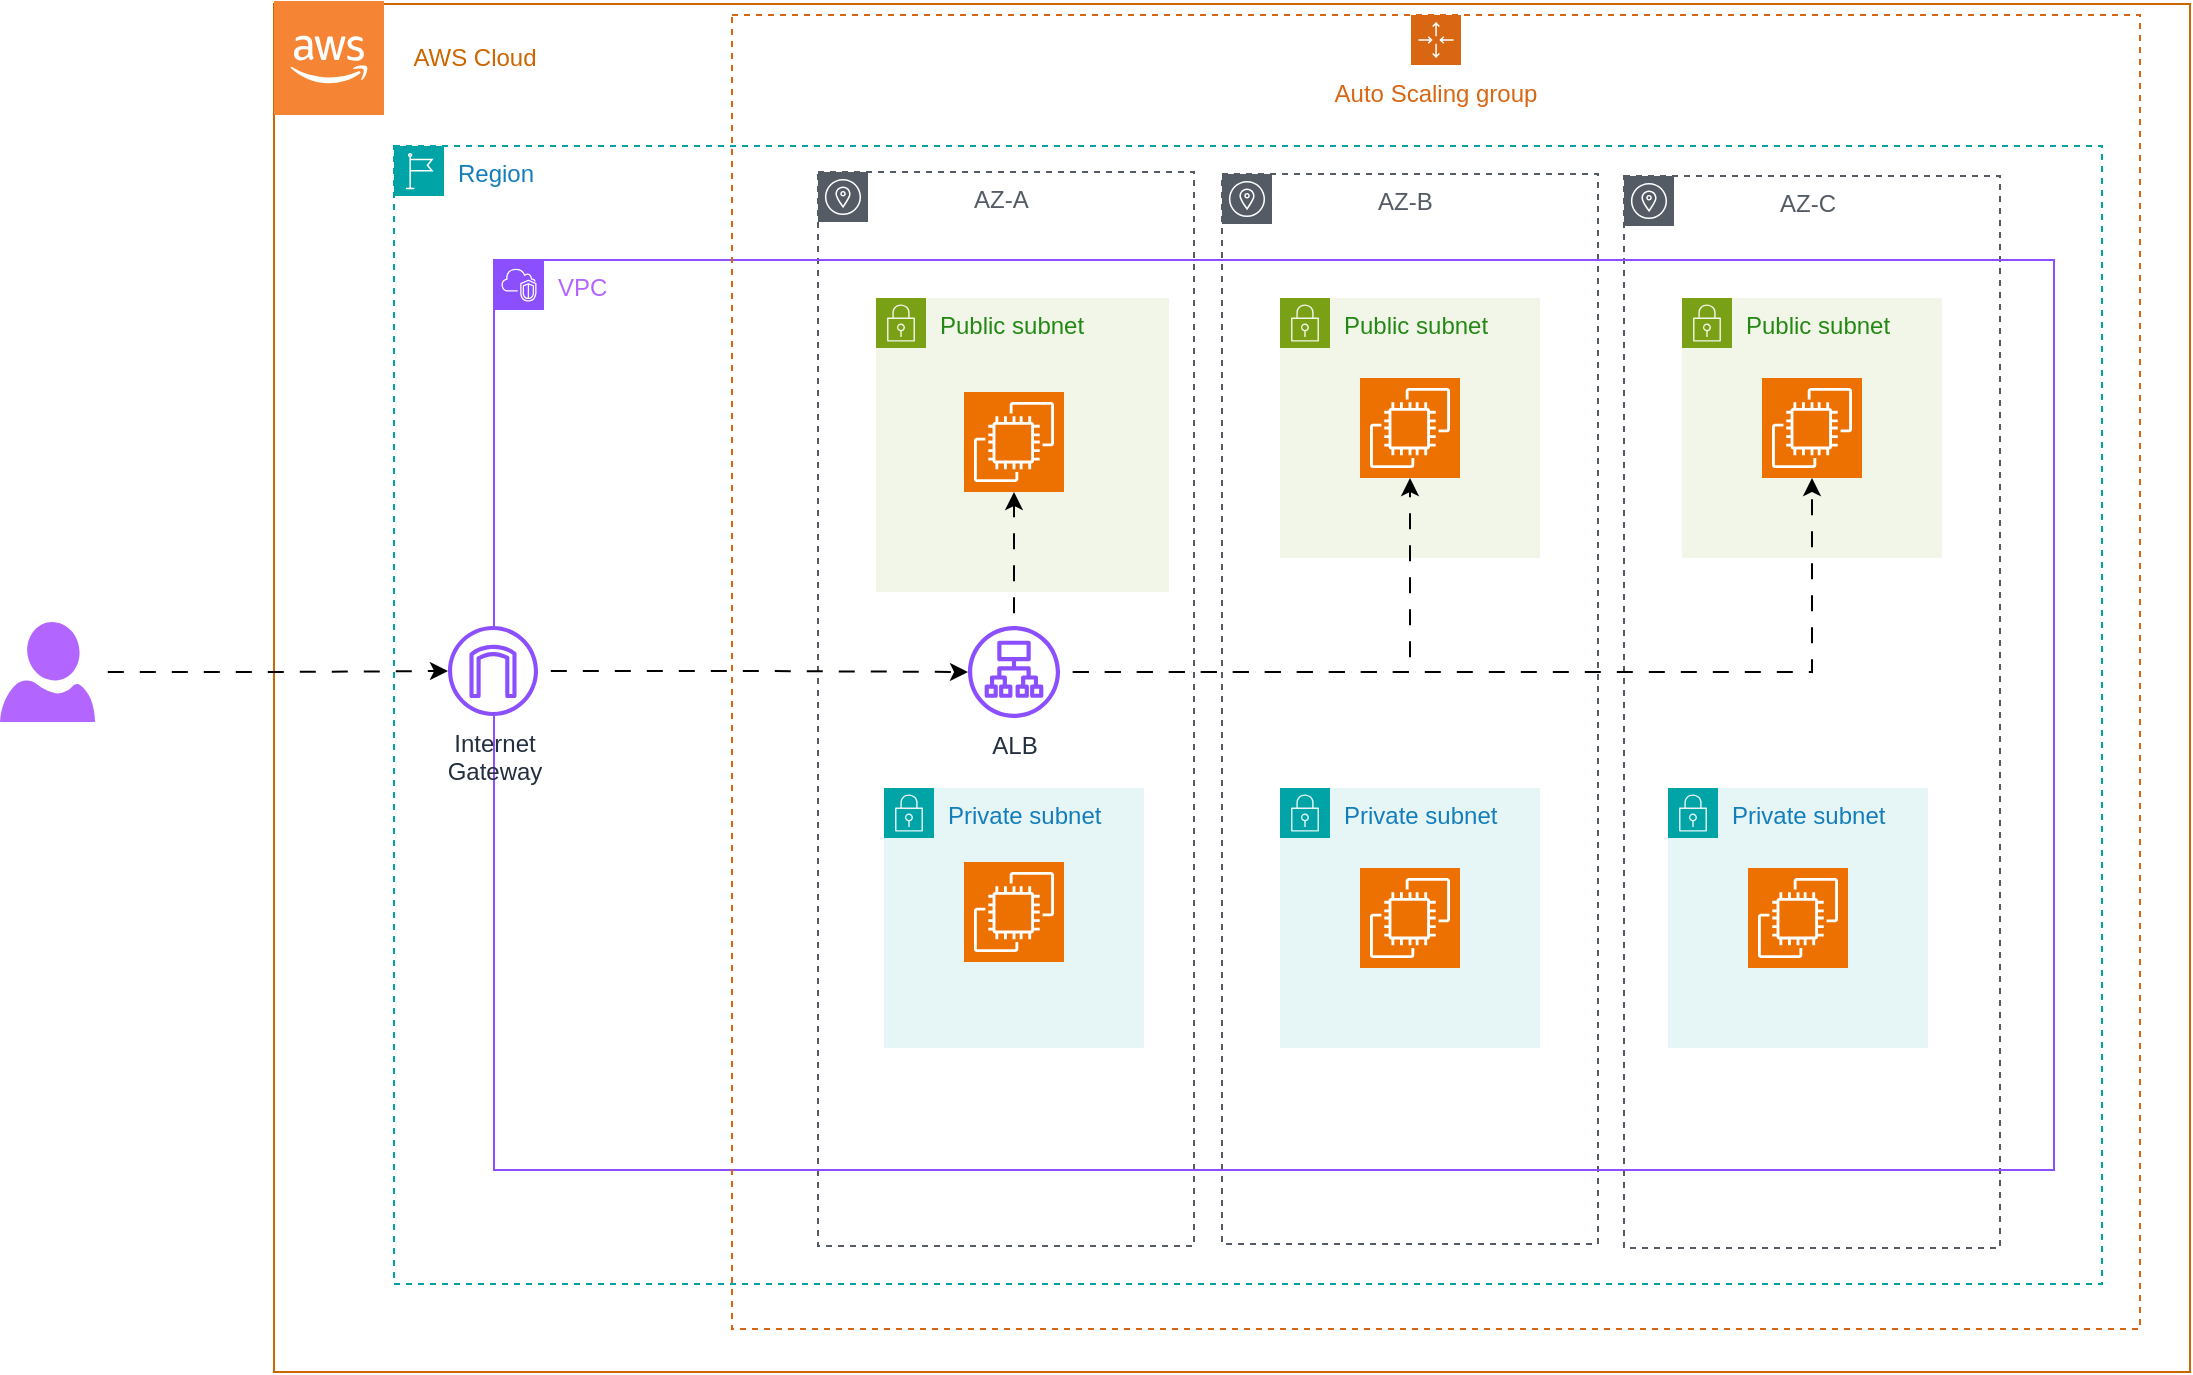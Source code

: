 <mxfile version="24.8.3">
  <diagram name="Página-1" id="uSkNpw8BuNfSK62BCEMQ">
    <mxGraphModel dx="1638" dy="718" grid="0" gridSize="10" guides="1" tooltips="1" connect="1" arrows="1" fold="1" page="0" pageScale="1" pageWidth="827" pageHeight="1169" math="0" shadow="0">
      <root>
        <mxCell id="0" />
        <mxCell id="1" parent="0" />
        <mxCell id="0DG5IYp1Fp3jWWb6eqnT-2" value="" style="rounded=0;whiteSpace=wrap;html=1;fillColor=none;strokeColor=#CC6600;" vertex="1" parent="1">
          <mxGeometry x="15" y="126" width="958" height="684" as="geometry" />
        </mxCell>
        <mxCell id="0DG5IYp1Fp3jWWb6eqnT-1" value="" style="outlineConnect=0;dashed=0;verticalLabelPosition=bottom;verticalAlign=top;align=center;html=1;shape=mxgraph.aws3.cloud_2;fillColor=#F58534;gradientColor=none;" vertex="1" parent="1">
          <mxGeometry x="15" y="124.5" width="55" height="57" as="geometry" />
        </mxCell>
        <mxCell id="0DG5IYp1Fp3jWWb6eqnT-3" value="Region" style="points=[[0,0],[0.25,0],[0.5,0],[0.75,0],[1,0],[1,0.25],[1,0.5],[1,0.75],[1,1],[0.75,1],[0.5,1],[0.25,1],[0,1],[0,0.75],[0,0.5],[0,0.25]];outlineConnect=0;gradientColor=none;html=1;whiteSpace=wrap;fontSize=12;fontStyle=0;container=0;pointerEvents=0;collapsible=0;recursiveResize=0;shape=mxgraph.aws4.group;grIcon=mxgraph.aws4.group_region;strokeColor=#00A4A6;fillColor=none;verticalAlign=top;align=left;spacingLeft=30;fontColor=#147EBA;dashed=1;" vertex="1" parent="1">
          <mxGeometry x="75" y="197" width="854" height="569" as="geometry" />
        </mxCell>
        <mxCell id="0DG5IYp1Fp3jWWb6eqnT-27" style="edgeStyle=orthogonalEdgeStyle;rounded=0;orthogonalLoop=1;jettySize=auto;html=1;flowAnimation=1;" edge="1" parent="1" source="0DG5IYp1Fp3jWWb6eqnT-4" target="0DG5IYp1Fp3jWWb6eqnT-15">
          <mxGeometry relative="1" as="geometry" />
        </mxCell>
        <mxCell id="0DG5IYp1Fp3jWWb6eqnT-4" value="" style="verticalLabelPosition=bottom;html=1;verticalAlign=top;align=center;strokeColor=none;fillColor=#B266FF;shape=mxgraph.azure.user;" vertex="1" parent="1">
          <mxGeometry x="-122" y="435" width="47.5" height="50" as="geometry" />
        </mxCell>
        <mxCell id="0DG5IYp1Fp3jWWb6eqnT-5" value="&amp;nbsp; &amp;nbsp; &amp;nbsp; &amp;nbsp; &amp;nbsp; &amp;nbsp; &amp;nbsp; AZ-A" style="sketch=0;outlineConnect=0;gradientColor=none;html=1;whiteSpace=wrap;fontSize=12;fontStyle=0;shape=mxgraph.aws4.group;grIcon=mxgraph.aws4.group_availability_zone;strokeColor=#545B64;fillColor=none;verticalAlign=top;align=left;spacingLeft=30;fontColor=#545B64;dashed=1;" vertex="1" parent="1">
          <mxGeometry x="287" y="210" width="188" height="537" as="geometry" />
        </mxCell>
        <mxCell id="0DG5IYp1Fp3jWWb6eqnT-6" value="&amp;nbsp; &amp;nbsp; &amp;nbsp; &amp;nbsp; &amp;nbsp; &amp;nbsp; &amp;nbsp; AZ-B" style="sketch=0;outlineConnect=0;gradientColor=none;html=1;whiteSpace=wrap;fontSize=12;fontStyle=0;shape=mxgraph.aws4.group;grIcon=mxgraph.aws4.group_availability_zone;strokeColor=#545B64;fillColor=none;verticalAlign=top;align=left;spacingLeft=30;fontColor=#545B64;dashed=1;" vertex="1" parent="1">
          <mxGeometry x="489" y="211" width="188" height="535" as="geometry" />
        </mxCell>
        <mxCell id="0DG5IYp1Fp3jWWb6eqnT-7" value="&amp;nbsp; &amp;nbsp; &amp;nbsp; &amp;nbsp; &amp;nbsp; &amp;nbsp; &amp;nbsp; AZ-C" style="sketch=0;outlineConnect=0;gradientColor=none;html=1;whiteSpace=wrap;fontSize=12;fontStyle=0;shape=mxgraph.aws4.group;grIcon=mxgraph.aws4.group_availability_zone;strokeColor=#545B64;fillColor=none;verticalAlign=top;align=left;spacingLeft=30;fontColor=#545B64;dashed=1;" vertex="1" parent="1">
          <mxGeometry x="690" y="212" width="188" height="536" as="geometry" />
        </mxCell>
        <mxCell id="0DG5IYp1Fp3jWWb6eqnT-9" value="Public subnet" style="points=[[0,0],[0.25,0],[0.5,0],[0.75,0],[1,0],[1,0.25],[1,0.5],[1,0.75],[1,1],[0.75,1],[0.5,1],[0.25,1],[0,1],[0,0.75],[0,0.5],[0,0.25]];outlineConnect=0;gradientColor=none;html=1;whiteSpace=wrap;fontSize=12;fontStyle=0;container=1;pointerEvents=0;collapsible=0;recursiveResize=0;shape=mxgraph.aws4.group;grIcon=mxgraph.aws4.group_security_group;grStroke=0;strokeColor=#7AA116;fillColor=#F2F6E8;verticalAlign=top;align=left;spacingLeft=30;fontColor=#248814;dashed=0;" vertex="1" parent="1">
          <mxGeometry x="316" y="273" width="146.5" height="147" as="geometry" />
        </mxCell>
        <mxCell id="0DG5IYp1Fp3jWWb6eqnT-11" value="Public subnet" style="points=[[0,0],[0.25,0],[0.5,0],[0.75,0],[1,0],[1,0.25],[1,0.5],[1,0.75],[1,1],[0.75,1],[0.5,1],[0.25,1],[0,1],[0,0.75],[0,0.5],[0,0.25]];outlineConnect=0;gradientColor=none;html=1;whiteSpace=wrap;fontSize=12;fontStyle=0;container=1;pointerEvents=0;collapsible=0;recursiveResize=0;shape=mxgraph.aws4.group;grIcon=mxgraph.aws4.group_security_group;grStroke=0;strokeColor=#7AA116;fillColor=#F2F6E8;verticalAlign=top;align=left;spacingLeft=30;fontColor=#248814;dashed=0;" vertex="1" parent="1">
          <mxGeometry x="518" y="273" width="130" height="130" as="geometry" />
        </mxCell>
        <mxCell id="0DG5IYp1Fp3jWWb6eqnT-14" value="Public subnet" style="points=[[0,0],[0.25,0],[0.5,0],[0.75,0],[1,0],[1,0.25],[1,0.5],[1,0.75],[1,1],[0.75,1],[0.5,1],[0.25,1],[0,1],[0,0.75],[0,0.5],[0,0.25]];outlineConnect=0;gradientColor=none;html=1;whiteSpace=wrap;fontSize=12;fontStyle=0;container=1;pointerEvents=0;collapsible=0;recursiveResize=0;shape=mxgraph.aws4.group;grIcon=mxgraph.aws4.group_security_group;grStroke=0;strokeColor=#7AA116;fillColor=#F2F6E8;verticalAlign=top;align=left;spacingLeft=30;fontColor=#248814;dashed=0;" vertex="1" parent="1">
          <mxGeometry x="719" y="273" width="130" height="130" as="geometry" />
        </mxCell>
        <mxCell id="0DG5IYp1Fp3jWWb6eqnT-24" value="" style="sketch=0;points=[[0,0,0],[0.25,0,0],[0.5,0,0],[0.75,0,0],[1,0,0],[0,1,0],[0.25,1,0],[0.5,1,0],[0.75,1,0],[1,1,0],[0,0.25,0],[0,0.5,0],[0,0.75,0],[1,0.25,0],[1,0.5,0],[1,0.75,0]];outlineConnect=0;fontColor=#232F3E;fillColor=#ED7100;strokeColor=#ffffff;dashed=0;verticalLabelPosition=bottom;verticalAlign=top;align=center;html=1;fontSize=12;fontStyle=0;aspect=fixed;shape=mxgraph.aws4.resourceIcon;resIcon=mxgraph.aws4.ec2;" vertex="1" parent="0DG5IYp1Fp3jWWb6eqnT-14">
          <mxGeometry x="40" y="40" width="50" height="50" as="geometry" />
        </mxCell>
        <mxCell id="0DG5IYp1Fp3jWWb6eqnT-18" value="&lt;font color=&quot;#cc6600&quot;&gt;AWS Cloud&lt;/font&gt;" style="text;html=1;align=center;verticalAlign=middle;whiteSpace=wrap;rounded=0;" vertex="1" parent="1">
          <mxGeometry x="70" y="138" width="91" height="30" as="geometry" />
        </mxCell>
        <mxCell id="0DG5IYp1Fp3jWWb6eqnT-23" value="" style="sketch=0;points=[[0,0,0],[0.25,0,0],[0.5,0,0],[0.75,0,0],[1,0,0],[0,1,0],[0.25,1,0],[0.5,1,0],[0.75,1,0],[1,1,0],[0,0.25,0],[0,0.5,0],[0,0.75,0],[1,0.25,0],[1,0.5,0],[1,0.75,0]];outlineConnect=0;fontColor=#232F3E;fillColor=#ED7100;strokeColor=#ffffff;dashed=0;verticalLabelPosition=bottom;verticalAlign=top;align=center;html=1;fontSize=12;fontStyle=0;aspect=fixed;shape=mxgraph.aws4.resourceIcon;resIcon=mxgraph.aws4.ec2;" vertex="1" parent="1">
          <mxGeometry x="558" y="313" width="50" height="50" as="geometry" />
        </mxCell>
        <mxCell id="0DG5IYp1Fp3jWWb6eqnT-8" value="&lt;font color=&quot;#b266ff&quot;&gt;VPC&lt;/font&gt;" style="points=[[0,0],[0.25,0],[0.5,0],[0.75,0],[1,0],[1,0.25],[1,0.5],[1,0.75],[1,1],[0.75,1],[0.5,1],[0.25,1],[0,1],[0,0.75],[0,0.5],[0,0.25]];outlineConnect=0;gradientColor=none;html=1;whiteSpace=wrap;fontSize=12;fontStyle=0;container=1;pointerEvents=0;collapsible=0;recursiveResize=0;shape=mxgraph.aws4.group;grIcon=mxgraph.aws4.group_vpc2;strokeColor=#8C4FFF;fillColor=none;verticalAlign=top;align=left;spacingLeft=30;fontColor=#AAB7B8;dashed=0;" vertex="1" parent="1">
          <mxGeometry x="125" y="254" width="780" height="455" as="geometry" />
        </mxCell>
        <mxCell id="0DG5IYp1Fp3jWWb6eqnT-16" value="" style="ellipse;whiteSpace=wrap;html=1;aspect=fixed;fillColor=default;strokeColor=none;" vertex="1" parent="0DG5IYp1Fp3jWWb6eqnT-8">
          <mxGeometry x="-23" y="183" width="45" height="45" as="geometry" />
        </mxCell>
        <mxCell id="0DG5IYp1Fp3jWWb6eqnT-43" style="edgeStyle=orthogonalEdgeStyle;rounded=0;orthogonalLoop=1;jettySize=auto;html=1;flowAnimation=1;" edge="1" parent="0DG5IYp1Fp3jWWb6eqnT-8" source="0DG5IYp1Fp3jWWb6eqnT-15" target="0DG5IYp1Fp3jWWb6eqnT-42">
          <mxGeometry relative="1" as="geometry" />
        </mxCell>
        <mxCell id="0DG5IYp1Fp3jWWb6eqnT-15" value="Internet&lt;br&gt;Gateway" style="sketch=0;outlineConnect=0;fontColor=#232F3E;gradientColor=none;fillColor=#8C4FFF;strokeColor=none;dashed=0;verticalLabelPosition=bottom;verticalAlign=top;align=center;html=1;fontSize=12;fontStyle=0;aspect=fixed;pointerEvents=1;shape=mxgraph.aws4.internet_gateway;" vertex="1" parent="0DG5IYp1Fp3jWWb6eqnT-8">
          <mxGeometry x="-23" y="183" width="45" height="45" as="geometry" />
        </mxCell>
        <mxCell id="0DG5IYp1Fp3jWWb6eqnT-10" value="Private subnet" style="points=[[0,0],[0.25,0],[0.5,0],[0.75,0],[1,0],[1,0.25],[1,0.5],[1,0.75],[1,1],[0.75,1],[0.5,1],[0.25,1],[0,1],[0,0.75],[0,0.5],[0,0.25]];outlineConnect=0;gradientColor=none;html=1;whiteSpace=wrap;fontSize=12;fontStyle=0;container=1;pointerEvents=0;collapsible=0;recursiveResize=0;shape=mxgraph.aws4.group;grIcon=mxgraph.aws4.group_security_group;grStroke=0;strokeColor=#00A4A6;fillColor=#E6F6F7;verticalAlign=top;align=left;spacingLeft=30;fontColor=#147EBA;dashed=0;aspect=fixed;" vertex="1" parent="0DG5IYp1Fp3jWWb6eqnT-8">
          <mxGeometry x="195" y="264" width="130" height="130" as="geometry" />
        </mxCell>
        <mxCell id="0DG5IYp1Fp3jWWb6eqnT-19" value="" style="sketch=0;points=[[0,0,0],[0.25,0,0],[0.5,0,0],[0.75,0,0],[1,0,0],[0,1,0],[0.25,1,0],[0.5,1,0],[0.75,1,0],[1,1,0],[0,0.25,0],[0,0.5,0],[0,0.75,0],[1,0.25,0],[1,0.5,0],[1,0.75,0]];outlineConnect=0;fontColor=#232F3E;fillColor=#ED7100;strokeColor=#ffffff;dashed=0;verticalLabelPosition=bottom;verticalAlign=top;align=center;html=1;fontSize=12;fontStyle=0;aspect=fixed;shape=mxgraph.aws4.resourceIcon;resIcon=mxgraph.aws4.ec2;" vertex="1" parent="0DG5IYp1Fp3jWWb6eqnT-10">
          <mxGeometry x="40" y="37" width="50" height="50" as="geometry" />
        </mxCell>
        <mxCell id="0DG5IYp1Fp3jWWb6eqnT-12" value="Private subnet" style="points=[[0,0],[0.25,0],[0.5,0],[0.75,0],[1,0],[1,0.25],[1,0.5],[1,0.75],[1,1],[0.75,1],[0.5,1],[0.25,1],[0,1],[0,0.75],[0,0.5],[0,0.25]];outlineConnect=0;gradientColor=none;html=1;whiteSpace=wrap;fontSize=12;fontStyle=0;container=1;pointerEvents=0;collapsible=0;recursiveResize=0;shape=mxgraph.aws4.group;grIcon=mxgraph.aws4.group_security_group;grStroke=0;strokeColor=#00A4A6;fillColor=#E6F6F7;verticalAlign=top;align=left;spacingLeft=30;fontColor=#147EBA;dashed=0;aspect=fixed;" vertex="1" parent="0DG5IYp1Fp3jWWb6eqnT-8">
          <mxGeometry x="393" y="264" width="130" height="130" as="geometry" />
        </mxCell>
        <mxCell id="0DG5IYp1Fp3jWWb6eqnT-20" value="" style="sketch=0;points=[[0,0,0],[0.25,0,0],[0.5,0,0],[0.75,0,0],[1,0,0],[0,1,0],[0.25,1,0],[0.5,1,0],[0.75,1,0],[1,1,0],[0,0.25,0],[0,0.5,0],[0,0.75,0],[1,0.25,0],[1,0.5,0],[1,0.75,0]];outlineConnect=0;fontColor=#232F3E;fillColor=#ED7100;strokeColor=#ffffff;dashed=0;verticalLabelPosition=bottom;verticalAlign=top;align=center;html=1;fontSize=12;fontStyle=0;aspect=fixed;shape=mxgraph.aws4.resourceIcon;resIcon=mxgraph.aws4.ec2;" vertex="1" parent="0DG5IYp1Fp3jWWb6eqnT-12">
          <mxGeometry x="40" y="40" width="50" height="50" as="geometry" />
        </mxCell>
        <mxCell id="0DG5IYp1Fp3jWWb6eqnT-13" value="Private subnet" style="points=[[0,0],[0.25,0],[0.5,0],[0.75,0],[1,0],[1,0.25],[1,0.5],[1,0.75],[1,1],[0.75,1],[0.5,1],[0.25,1],[0,1],[0,0.75],[0,0.5],[0,0.25]];outlineConnect=0;gradientColor=none;html=1;whiteSpace=wrap;fontSize=12;fontStyle=0;container=1;pointerEvents=0;collapsible=0;recursiveResize=0;shape=mxgraph.aws4.group;grIcon=mxgraph.aws4.group_security_group;grStroke=0;strokeColor=#00A4A6;fillColor=#E6F6F7;verticalAlign=top;align=left;spacingLeft=30;fontColor=#147EBA;dashed=0;aspect=fixed;" vertex="1" parent="0DG5IYp1Fp3jWWb6eqnT-8">
          <mxGeometry x="587" y="264" width="130" height="130" as="geometry" />
        </mxCell>
        <mxCell id="0DG5IYp1Fp3jWWb6eqnT-21" value="" style="sketch=0;points=[[0,0,0],[0.25,0,0],[0.5,0,0],[0.75,0,0],[1,0,0],[0,1,0],[0.25,1,0],[0.5,1,0],[0.75,1,0],[1,1,0],[0,0.25,0],[0,0.5,0],[0,0.75,0],[1,0.25,0],[1,0.5,0],[1,0.75,0]];outlineConnect=0;fontColor=#232F3E;fillColor=#ED7100;strokeColor=#ffffff;dashed=0;verticalLabelPosition=bottom;verticalAlign=top;align=center;html=1;fontSize=12;fontStyle=0;aspect=fixed;shape=mxgraph.aws4.resourceIcon;resIcon=mxgraph.aws4.ec2;" vertex="1" parent="0DG5IYp1Fp3jWWb6eqnT-13">
          <mxGeometry x="40" y="40" width="50" height="50" as="geometry" />
        </mxCell>
        <mxCell id="0DG5IYp1Fp3jWWb6eqnT-42" value="ALB" style="sketch=0;outlineConnect=0;fontColor=#232F3E;gradientColor=none;fillColor=#8C4FFF;strokeColor=none;dashed=0;verticalLabelPosition=bottom;verticalAlign=top;align=center;html=1;fontSize=12;fontStyle=0;aspect=fixed;pointerEvents=1;shape=mxgraph.aws4.application_load_balancer;" vertex="1" parent="0DG5IYp1Fp3jWWb6eqnT-8">
          <mxGeometry x="237" y="183" width="46" height="46" as="geometry" />
        </mxCell>
        <mxCell id="0DG5IYp1Fp3jWWb6eqnT-45" style="edgeStyle=orthogonalEdgeStyle;rounded=0;orthogonalLoop=1;jettySize=auto;html=1;entryX=0.5;entryY=1;entryDx=0;entryDy=0;entryPerimeter=0;flowAnimation=1;" edge="1" parent="1" source="0DG5IYp1Fp3jWWb6eqnT-42" target="0DG5IYp1Fp3jWWb6eqnT-23">
          <mxGeometry relative="1" as="geometry" />
        </mxCell>
        <mxCell id="0DG5IYp1Fp3jWWb6eqnT-46" style="edgeStyle=orthogonalEdgeStyle;rounded=0;orthogonalLoop=1;jettySize=auto;html=1;flowAnimation=1;" edge="1" parent="1" source="0DG5IYp1Fp3jWWb6eqnT-42" target="0DG5IYp1Fp3jWWb6eqnT-24">
          <mxGeometry relative="1" as="geometry" />
        </mxCell>
        <mxCell id="0DG5IYp1Fp3jWWb6eqnT-47" style="edgeStyle=orthogonalEdgeStyle;rounded=0;orthogonalLoop=1;jettySize=auto;html=1;entryX=0.5;entryY=1;entryDx=0;entryDy=0;entryPerimeter=0;flowAnimation=1;" edge="1" parent="1" source="0DG5IYp1Fp3jWWb6eqnT-42" target="0DG5IYp1Fp3jWWb6eqnT-22">
          <mxGeometry relative="1" as="geometry" />
        </mxCell>
        <mxCell id="0DG5IYp1Fp3jWWb6eqnT-50" value="Auto Scaling group" style="points=[[0,0],[0.25,0],[0.5,0],[0.75,0],[1,0],[1,0.25],[1,0.5],[1,0.75],[1,1],[0.75,1],[0.5,1],[0.25,1],[0,1],[0,0.75],[0,0.5],[0,0.25]];outlineConnect=0;gradientColor=none;html=1;whiteSpace=wrap;fontSize=12;fontStyle=0;container=1;pointerEvents=0;collapsible=0;recursiveResize=0;shape=mxgraph.aws4.groupCenter;grIcon=mxgraph.aws4.group_auto_scaling_group;grStroke=1;strokeColor=#D86613;fillColor=none;verticalAlign=top;align=center;fontColor=#D86613;dashed=1;spacingTop=25;" vertex="1" parent="1">
          <mxGeometry x="244" y="131.5" width="704" height="657" as="geometry" />
        </mxCell>
        <mxCell id="0DG5IYp1Fp3jWWb6eqnT-22" value="" style="sketch=0;points=[[0,0,0],[0.25,0,0],[0.5,0,0],[0.75,0,0],[1,0,0],[0,1,0],[0.25,1,0],[0.5,1,0],[0.75,1,0],[1,1,0],[0,0.25,0],[0,0.5,0],[0,0.75,0],[1,0.25,0],[1,0.5,0],[1,0.75,0]];outlineConnect=0;fontColor=#232F3E;fillColor=#ED7100;strokeColor=#ffffff;dashed=0;verticalLabelPosition=bottom;verticalAlign=top;align=center;html=1;fontSize=12;fontStyle=0;aspect=fixed;shape=mxgraph.aws4.resourceIcon;resIcon=mxgraph.aws4.ec2;" vertex="1" parent="0DG5IYp1Fp3jWWb6eqnT-50">
          <mxGeometry x="116" y="188.5" width="50" height="50" as="geometry" />
        </mxCell>
      </root>
    </mxGraphModel>
  </diagram>
</mxfile>
